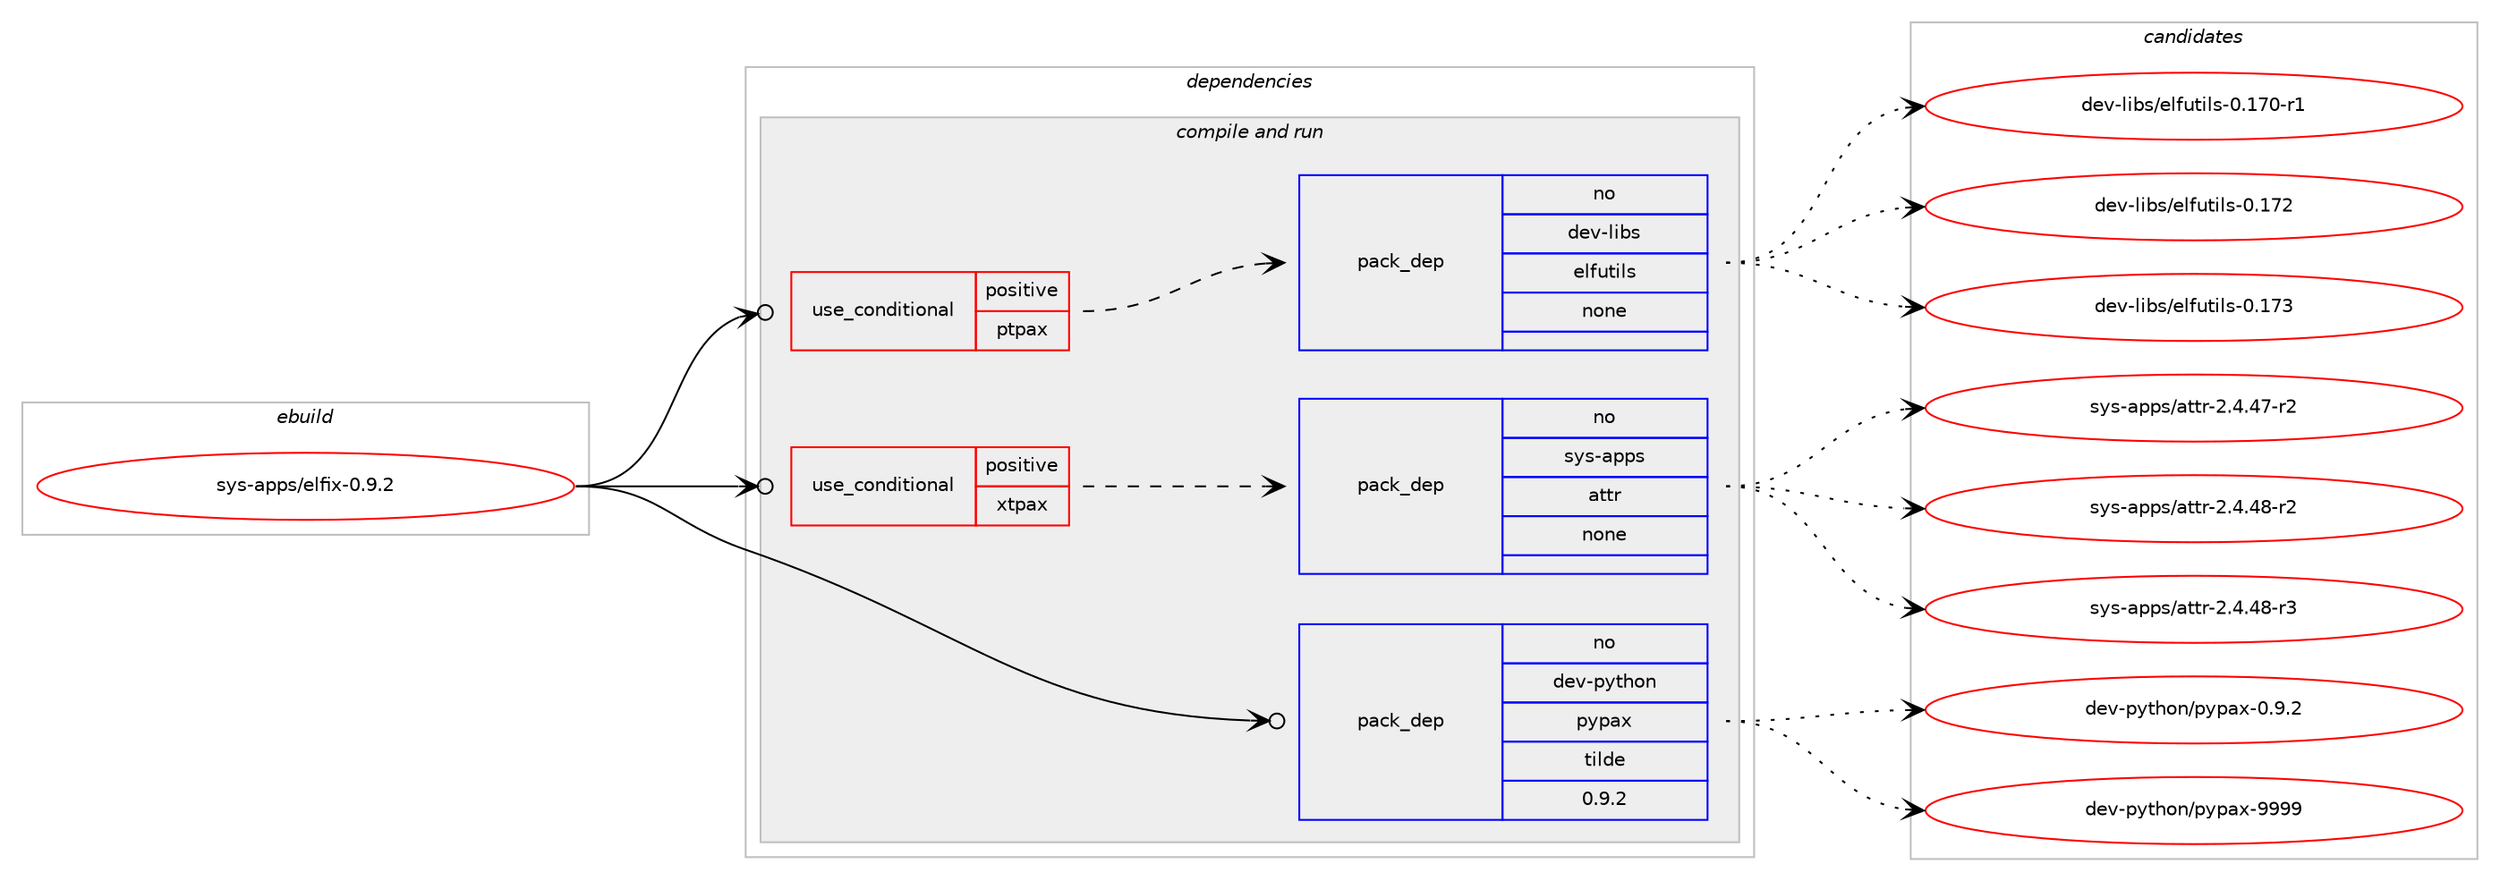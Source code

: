 digraph prolog {

# *************
# Graph options
# *************

newrank=true;
concentrate=true;
compound=true;
graph [rankdir=LR,fontname=Helvetica,fontsize=10,ranksep=1.5];#, ranksep=2.5, nodesep=0.2];
edge  [arrowhead=vee];
node  [fontname=Helvetica,fontsize=10];

# **********
# The ebuild
# **********

subgraph cluster_leftcol {
color=gray;
rank=same;
label=<<i>ebuild</i>>;
id [label="sys-apps/elfix-0.9.2", color=red, width=4, href="../sys-apps/elfix-0.9.2.svg"];
}

# ****************
# The dependencies
# ****************

subgraph cluster_midcol {
color=gray;
label=<<i>dependencies</i>>;
subgraph cluster_compile {
fillcolor="#eeeeee";
style=filled;
label=<<i>compile</i>>;
}
subgraph cluster_compileandrun {
fillcolor="#eeeeee";
style=filled;
label=<<i>compile and run</i>>;
subgraph cond1027 {
dependency3534 [label=<<TABLE BORDER="0" CELLBORDER="1" CELLSPACING="0" CELLPADDING="4"><TR><TD ROWSPAN="3" CELLPADDING="10">use_conditional</TD></TR><TR><TD>positive</TD></TR><TR><TD>ptpax</TD></TR></TABLE>>, shape=none, color=red];
subgraph pack2459 {
dependency3535 [label=<<TABLE BORDER="0" CELLBORDER="1" CELLSPACING="0" CELLPADDING="4" WIDTH="220"><TR><TD ROWSPAN="6" CELLPADDING="30">pack_dep</TD></TR><TR><TD WIDTH="110">no</TD></TR><TR><TD>dev-libs</TD></TR><TR><TD>elfutils</TD></TR><TR><TD>none</TD></TR><TR><TD></TD></TR></TABLE>>, shape=none, color=blue];
}
dependency3534:e -> dependency3535:w [weight=20,style="dashed",arrowhead="vee"];
}
id:e -> dependency3534:w [weight=20,style="solid",arrowhead="odotvee"];
subgraph cond1028 {
dependency3536 [label=<<TABLE BORDER="0" CELLBORDER="1" CELLSPACING="0" CELLPADDING="4"><TR><TD ROWSPAN="3" CELLPADDING="10">use_conditional</TD></TR><TR><TD>positive</TD></TR><TR><TD>xtpax</TD></TR></TABLE>>, shape=none, color=red];
subgraph pack2460 {
dependency3537 [label=<<TABLE BORDER="0" CELLBORDER="1" CELLSPACING="0" CELLPADDING="4" WIDTH="220"><TR><TD ROWSPAN="6" CELLPADDING="30">pack_dep</TD></TR><TR><TD WIDTH="110">no</TD></TR><TR><TD>sys-apps</TD></TR><TR><TD>attr</TD></TR><TR><TD>none</TD></TR><TR><TD></TD></TR></TABLE>>, shape=none, color=blue];
}
dependency3536:e -> dependency3537:w [weight=20,style="dashed",arrowhead="vee"];
}
id:e -> dependency3536:w [weight=20,style="solid",arrowhead="odotvee"];
subgraph pack2461 {
dependency3538 [label=<<TABLE BORDER="0" CELLBORDER="1" CELLSPACING="0" CELLPADDING="4" WIDTH="220"><TR><TD ROWSPAN="6" CELLPADDING="30">pack_dep</TD></TR><TR><TD WIDTH="110">no</TD></TR><TR><TD>dev-python</TD></TR><TR><TD>pypax</TD></TR><TR><TD>tilde</TD></TR><TR><TD>0.9.2</TD></TR></TABLE>>, shape=none, color=blue];
}
id:e -> dependency3538:w [weight=20,style="solid",arrowhead="odotvee"];
}
subgraph cluster_run {
fillcolor="#eeeeee";
style=filled;
label=<<i>run</i>>;
}
}

# **************
# The candidates
# **************

subgraph cluster_choices {
rank=same;
color=gray;
label=<<i>candidates</i>>;

subgraph choice2459 {
color=black;
nodesep=1;
choice1001011184510810598115471011081021171161051081154548464955484511449 [label="dev-libs/elfutils-0.170-r1", color=red, width=4,href="../dev-libs/elfutils-0.170-r1.svg"];
choice100101118451081059811547101108102117116105108115454846495550 [label="dev-libs/elfutils-0.172", color=red, width=4,href="../dev-libs/elfutils-0.172.svg"];
choice100101118451081059811547101108102117116105108115454846495551 [label="dev-libs/elfutils-0.173", color=red, width=4,href="../dev-libs/elfutils-0.173.svg"];
dependency3535:e -> choice1001011184510810598115471011081021171161051081154548464955484511449:w [style=dotted,weight="100"];
dependency3535:e -> choice100101118451081059811547101108102117116105108115454846495550:w [style=dotted,weight="100"];
dependency3535:e -> choice100101118451081059811547101108102117116105108115454846495551:w [style=dotted,weight="100"];
}
subgraph choice2460 {
color=black;
nodesep=1;
choice11512111545971121121154797116116114455046524652554511450 [label="sys-apps/attr-2.4.47-r2", color=red, width=4,href="../sys-apps/attr-2.4.47-r2.svg"];
choice11512111545971121121154797116116114455046524652564511450 [label="sys-apps/attr-2.4.48-r2", color=red, width=4,href="../sys-apps/attr-2.4.48-r2.svg"];
choice11512111545971121121154797116116114455046524652564511451 [label="sys-apps/attr-2.4.48-r3", color=red, width=4,href="../sys-apps/attr-2.4.48-r3.svg"];
dependency3537:e -> choice11512111545971121121154797116116114455046524652554511450:w [style=dotted,weight="100"];
dependency3537:e -> choice11512111545971121121154797116116114455046524652564511450:w [style=dotted,weight="100"];
dependency3537:e -> choice11512111545971121121154797116116114455046524652564511451:w [style=dotted,weight="100"];
}
subgraph choice2461 {
color=black;
nodesep=1;
choice100101118451121211161041111104711212111297120454846574650 [label="dev-python/pypax-0.9.2", color=red, width=4,href="../dev-python/pypax-0.9.2.svg"];
choice1001011184511212111610411111047112121112971204557575757 [label="dev-python/pypax-9999", color=red, width=4,href="../dev-python/pypax-9999.svg"];
dependency3538:e -> choice100101118451121211161041111104711212111297120454846574650:w [style=dotted,weight="100"];
dependency3538:e -> choice1001011184511212111610411111047112121112971204557575757:w [style=dotted,weight="100"];
}
}

}
